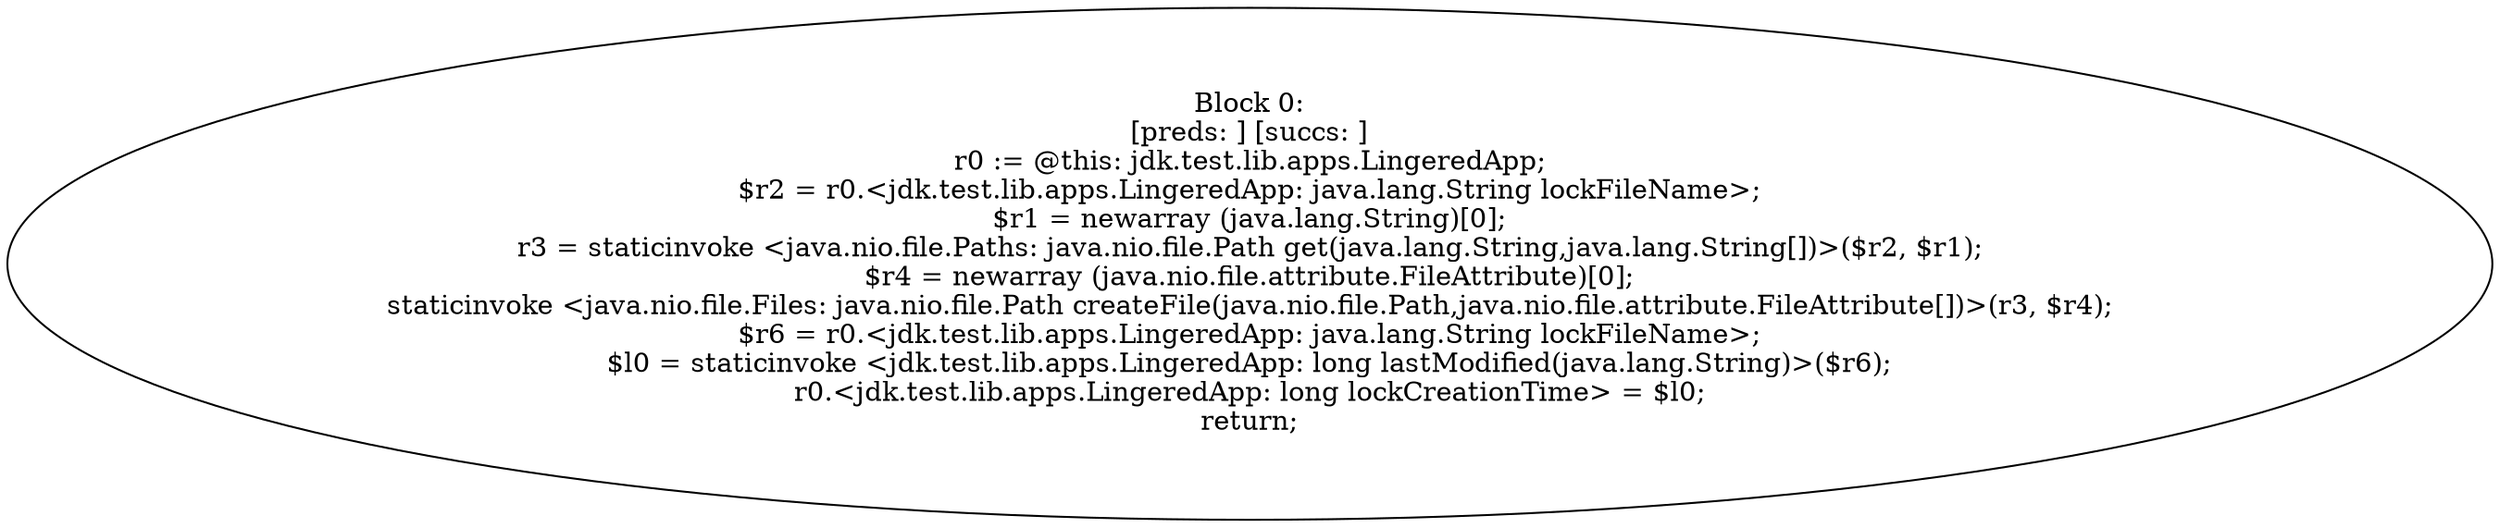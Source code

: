 digraph "unitGraph" {
    "Block 0:
[preds: ] [succs: ]
r0 := @this: jdk.test.lib.apps.LingeredApp;
$r2 = r0.<jdk.test.lib.apps.LingeredApp: java.lang.String lockFileName>;
$r1 = newarray (java.lang.String)[0];
r3 = staticinvoke <java.nio.file.Paths: java.nio.file.Path get(java.lang.String,java.lang.String[])>($r2, $r1);
$r4 = newarray (java.nio.file.attribute.FileAttribute)[0];
staticinvoke <java.nio.file.Files: java.nio.file.Path createFile(java.nio.file.Path,java.nio.file.attribute.FileAttribute[])>(r3, $r4);
$r6 = r0.<jdk.test.lib.apps.LingeredApp: java.lang.String lockFileName>;
$l0 = staticinvoke <jdk.test.lib.apps.LingeredApp: long lastModified(java.lang.String)>($r6);
r0.<jdk.test.lib.apps.LingeredApp: long lockCreationTime> = $l0;
return;
"
}
